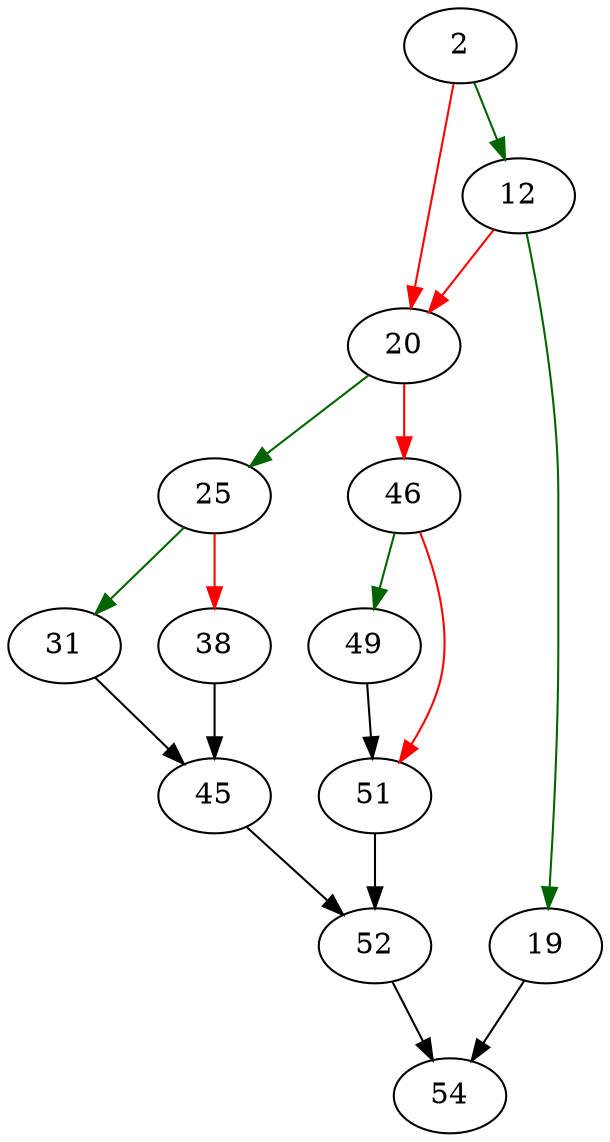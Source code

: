 strict digraph "sqlite3BtreeLast" {
	// Node definitions.
	2 [entry=true];
	12;
	20;
	19;
	54;
	25;
	46;
	31;
	38;
	45;
	52;
	49;
	51;

	// Edge definitions.
	2 -> 12 [
		color=darkgreen
		cond=true
	];
	2 -> 20 [
		color=red
		cond=false
	];
	12 -> 20 [
		color=red
		cond=false
	];
	12 -> 19 [
		color=darkgreen
		cond=true
	];
	20 -> 25 [
		color=darkgreen
		cond=true
	];
	20 -> 46 [
		color=red
		cond=false
	];
	19 -> 54;
	25 -> 31 [
		color=darkgreen
		cond=true
	];
	25 -> 38 [
		color=red
		cond=false
	];
	46 -> 49 [
		color=darkgreen
		cond=true
	];
	46 -> 51 [
		color=red
		cond=false
	];
	31 -> 45;
	38 -> 45;
	45 -> 52;
	52 -> 54;
	49 -> 51;
	51 -> 52;
}